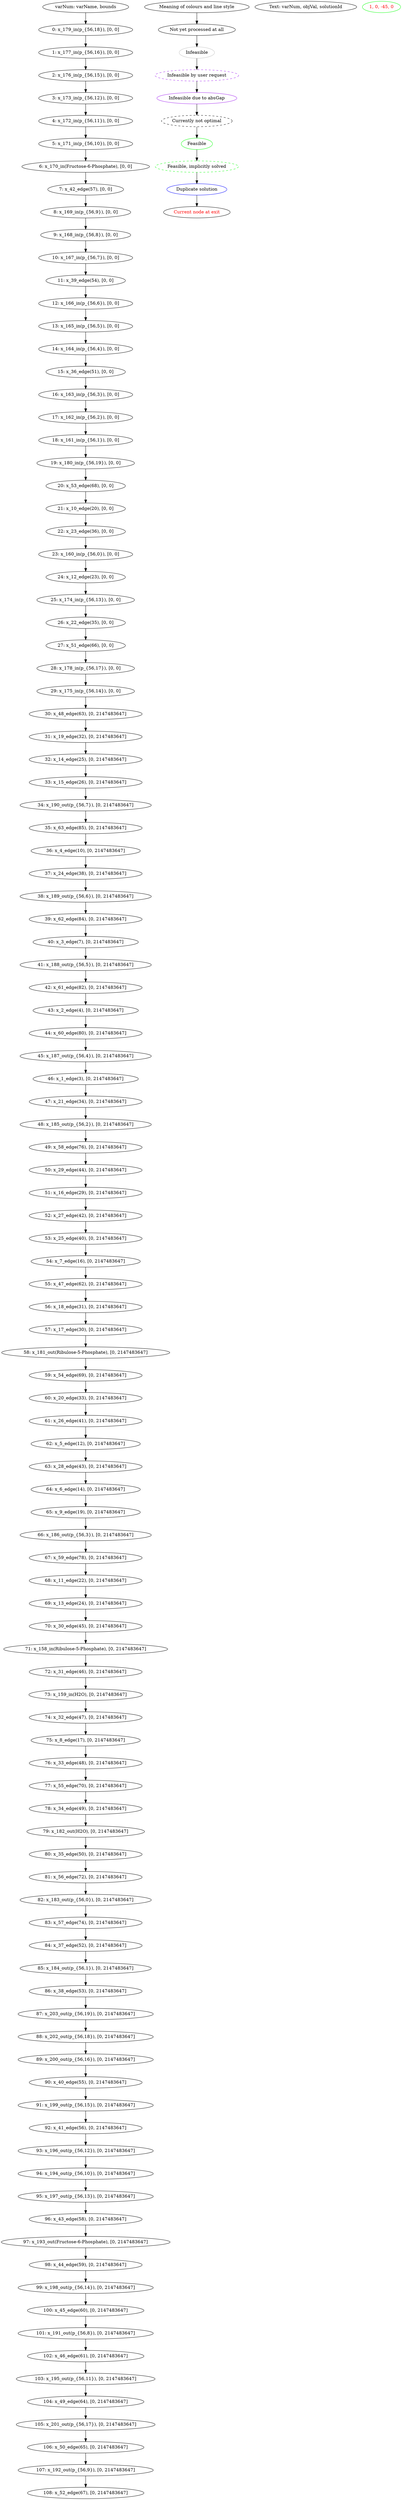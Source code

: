 digraph g {
legend_varNames [ label="varNum: varName, bounds" ]
legend_varNames_0 [ label="0: x_179_in(p_{56,18}), [0, 0]" ]
legend_varNames_1 [ label="1: x_177_in(p_{56,16}), [0, 0]" ]
legend_varNames_2 [ label="2: x_176_in(p_{56,15}), [0, 0]" ]
legend_varNames_3 [ label="3: x_173_in(p_{56,12}), [0, 0]" ]
legend_varNames_4 [ label="4: x_172_in(p_{56,11}), [0, 0]" ]
legend_varNames_5 [ label="5: x_171_in(p_{56,10}), [0, 0]" ]
legend_varNames_6 [ label="6: x_170_in(Fructose-6-Phosphate), [0, 0]" ]
legend_varNames_7 [ label="7: x_42_edge(57), [0, 0]" ]
legend_varNames_8 [ label="8: x_169_in(p_{56,9}), [0, 0]" ]
legend_varNames_9 [ label="9: x_168_in(p_{56,8}), [0, 0]" ]
legend_varNames_10 [ label="10: x_167_in(p_{56,7}), [0, 0]" ]
legend_varNames_11 [ label="11: x_39_edge(54), [0, 0]" ]
legend_varNames_12 [ label="12: x_166_in(p_{56,6}), [0, 0]" ]
legend_varNames_13 [ label="13: x_165_in(p_{56,5}), [0, 0]" ]
legend_varNames_14 [ label="14: x_164_in(p_{56,4}), [0, 0]" ]
legend_varNames_15 [ label="15: x_36_edge(51), [0, 0]" ]
legend_varNames_16 [ label="16: x_163_in(p_{56,3}), [0, 0]" ]
legend_varNames_17 [ label="17: x_162_in(p_{56,2}), [0, 0]" ]
legend_varNames_18 [ label="18: x_161_in(p_{56,1}), [0, 0]" ]
legend_varNames_19 [ label="19: x_180_in(p_{56,19}), [0, 0]" ]
legend_varNames_20 [ label="20: x_53_edge(68), [0, 0]" ]
legend_varNames_21 [ label="21: x_10_edge(20), [0, 0]" ]
legend_varNames_22 [ label="22: x_23_edge(36), [0, 0]" ]
legend_varNames_23 [ label="23: x_160_in(p_{56,0}), [0, 0]" ]
legend_varNames_24 [ label="24: x_12_edge(23), [0, 0]" ]
legend_varNames_25 [ label="25: x_174_in(p_{56,13}), [0, 0]" ]
legend_varNames_26 [ label="26: x_22_edge(35), [0, 0]" ]
legend_varNames_27 [ label="27: x_51_edge(66), [0, 0]" ]
legend_varNames_28 [ label="28: x_178_in(p_{56,17}), [0, 0]" ]
legend_varNames_29 [ label="29: x_175_in(p_{56,14}), [0, 0]" ]
legend_varNames_30 [ label="30: x_48_edge(63), [0, 2147483647]" ]
legend_varNames_31 [ label="31: x_19_edge(32), [0, 2147483647]" ]
legend_varNames_32 [ label="32: x_14_edge(25), [0, 2147483647]" ]
legend_varNames_33 [ label="33: x_15_edge(26), [0, 2147483647]" ]
legend_varNames_34 [ label="34: x_190_out(p_{56,7}), [0, 2147483647]" ]
legend_varNames_35 [ label="35: x_63_edge(85), [0, 2147483647]" ]
legend_varNames_36 [ label="36: x_4_edge(10), [0, 2147483647]" ]
legend_varNames_37 [ label="37: x_24_edge(38), [0, 2147483647]" ]
legend_varNames_38 [ label="38: x_189_out(p_{56,6}), [0, 2147483647]" ]
legend_varNames_39 [ label="39: x_62_edge(84), [0, 2147483647]" ]
legend_varNames_40 [ label="40: x_3_edge(7), [0, 2147483647]" ]
legend_varNames_41 [ label="41: x_188_out(p_{56,5}), [0, 2147483647]" ]
legend_varNames_42 [ label="42: x_61_edge(82), [0, 2147483647]" ]
legend_varNames_43 [ label="43: x_2_edge(4), [0, 2147483647]" ]
legend_varNames_44 [ label="44: x_60_edge(80), [0, 2147483647]" ]
legend_varNames_45 [ label="45: x_187_out(p_{56,4}), [0, 2147483647]" ]
legend_varNames_46 [ label="46: x_1_edge(3), [0, 2147483647]" ]
legend_varNames_47 [ label="47: x_21_edge(34), [0, 2147483647]" ]
legend_varNames_48 [ label="48: x_185_out(p_{56,2}), [0, 2147483647]" ]
legend_varNames_49 [ label="49: x_58_edge(76), [0, 2147483647]" ]
legend_varNames_50 [ label="50: x_29_edge(44), [0, 2147483647]" ]
legend_varNames_51 [ label="51: x_16_edge(29), [0, 2147483647]" ]
legend_varNames_52 [ label="52: x_27_edge(42), [0, 2147483647]" ]
legend_varNames_53 [ label="53: x_25_edge(40), [0, 2147483647]" ]
legend_varNames_54 [ label="54: x_7_edge(16), [0, 2147483647]" ]
legend_varNames_55 [ label="55: x_47_edge(62), [0, 2147483647]" ]
legend_varNames_56 [ label="56: x_18_edge(31), [0, 2147483647]" ]
legend_varNames_57 [ label="57: x_17_edge(30), [0, 2147483647]" ]
legend_varNames_58 [ label="58: x_181_out(Ribulose-5-Phosphate), [0, 2147483647]" ]
legend_varNames_59 [ label="59: x_54_edge(69), [0, 2147483647]" ]
legend_varNames_60 [ label="60: x_20_edge(33), [0, 2147483647]" ]
legend_varNames_61 [ label="61: x_26_edge(41), [0, 2147483647]" ]
legend_varNames_62 [ label="62: x_5_edge(12), [0, 2147483647]" ]
legend_varNames_63 [ label="63: x_28_edge(43), [0, 2147483647]" ]
legend_varNames_64 [ label="64: x_6_edge(14), [0, 2147483647]" ]
legend_varNames_65 [ label="65: x_9_edge(19), [0, 2147483647]" ]
legend_varNames_66 [ label="66: x_186_out(p_{56,3}), [0, 2147483647]" ]
legend_varNames_67 [ label="67: x_59_edge(78), [0, 2147483647]" ]
legend_varNames_68 [ label="68: x_11_edge(22), [0, 2147483647]" ]
legend_varNames_69 [ label="69: x_13_edge(24), [0, 2147483647]" ]
legend_varNames_70 [ label="70: x_30_edge(45), [0, 2147483647]" ]
legend_varNames_71 [ label="71: x_158_in(Ribulose-5-Phosphate), [0, 2147483647]" ]
legend_varNames_72 [ label="72: x_31_edge(46), [0, 2147483647]" ]
legend_varNames_73 [ label="73: x_159_in(H2O), [0, 2147483647]" ]
legend_varNames_74 [ label="74: x_32_edge(47), [0, 2147483647]" ]
legend_varNames_75 [ label="75: x_8_edge(17), [0, 2147483647]" ]
legend_varNames_76 [ label="76: x_33_edge(48), [0, 2147483647]" ]
legend_varNames_77 [ label="77: x_55_edge(70), [0, 2147483647]" ]
legend_varNames_78 [ label="78: x_34_edge(49), [0, 2147483647]" ]
legend_varNames_79 [ label="79: x_182_out(H2O), [0, 2147483647]" ]
legend_varNames_80 [ label="80: x_35_edge(50), [0, 2147483647]" ]
legend_varNames_81 [ label="81: x_56_edge(72), [0, 2147483647]" ]
legend_varNames_82 [ label="82: x_183_out(p_{56,0}), [0, 2147483647]" ]
legend_varNames_83 [ label="83: x_57_edge(74), [0, 2147483647]" ]
legend_varNames_84 [ label="84: x_37_edge(52), [0, 2147483647]" ]
legend_varNames_85 [ label="85: x_184_out(p_{56,1}), [0, 2147483647]" ]
legend_varNames_86 [ label="86: x_38_edge(53), [0, 2147483647]" ]
legend_varNames_87 [ label="87: x_203_out(p_{56,19}), [0, 2147483647]" ]
legend_varNames_88 [ label="88: x_202_out(p_{56,18}), [0, 2147483647]" ]
legend_varNames_89 [ label="89: x_200_out(p_{56,16}), [0, 2147483647]" ]
legend_varNames_90 [ label="90: x_40_edge(55), [0, 2147483647]" ]
legend_varNames_91 [ label="91: x_199_out(p_{56,15}), [0, 2147483647]" ]
legend_varNames_92 [ label="92: x_41_edge(56), [0, 2147483647]" ]
legend_varNames_93 [ label="93: x_196_out(p_{56,12}), [0, 2147483647]" ]
legend_varNames_94 [ label="94: x_194_out(p_{56,10}), [0, 2147483647]" ]
legend_varNames_95 [ label="95: x_197_out(p_{56,13}), [0, 2147483647]" ]
legend_varNames_96 [ label="96: x_43_edge(58), [0, 2147483647]" ]
legend_varNames_97 [ label="97: x_193_out(Fructose-6-Phosphate), [0, 2147483647]" ]
legend_varNames_98 [ label="98: x_44_edge(59), [0, 2147483647]" ]
legend_varNames_99 [ label="99: x_198_out(p_{56,14}), [0, 2147483647]" ]
legend_varNames_100 [ label="100: x_45_edge(60), [0, 2147483647]" ]
legend_varNames_101 [ label="101: x_191_out(p_{56,8}), [0, 2147483647]" ]
legend_varNames_102 [ label="102: x_46_edge(61), [0, 2147483647]" ]
legend_varNames_103 [ label="103: x_195_out(p_{56,11}), [0, 2147483647]" ]
legend_varNames_104 [ label="104: x_49_edge(64), [0, 2147483647]" ]
legend_varNames_105 [ label="105: x_201_out(p_{56,17}), [0, 2147483647]" ]
legend_varNames_106 [ label="106: x_50_edge(65), [0, 2147483647]" ]
legend_varNames_107 [ label="107: x_192_out(p_{56,9}), [0, 2147483647]" ]
legend_varNames_108 [ label="108: x_52_edge(67), [0, 2147483647]" ]
legend_varNames -> legend_varNames_0
legend_varNames_0 -> legend_varNames_1
legend_varNames_1 -> legend_varNames_2
legend_varNames_2 -> legend_varNames_3
legend_varNames_3 -> legend_varNames_4
legend_varNames_4 -> legend_varNames_5
legend_varNames_5 -> legend_varNames_6
legend_varNames_6 -> legend_varNames_7
legend_varNames_7 -> legend_varNames_8
legend_varNames_8 -> legend_varNames_9
legend_varNames_9 -> legend_varNames_10
legend_varNames_10 -> legend_varNames_11
legend_varNames_11 -> legend_varNames_12
legend_varNames_12 -> legend_varNames_13
legend_varNames_13 -> legend_varNames_14
legend_varNames_14 -> legend_varNames_15
legend_varNames_15 -> legend_varNames_16
legend_varNames_16 -> legend_varNames_17
legend_varNames_17 -> legend_varNames_18
legend_varNames_18 -> legend_varNames_19
legend_varNames_19 -> legend_varNames_20
legend_varNames_20 -> legend_varNames_21
legend_varNames_21 -> legend_varNames_22
legend_varNames_22 -> legend_varNames_23
legend_varNames_23 -> legend_varNames_24
legend_varNames_24 -> legend_varNames_25
legend_varNames_25 -> legend_varNames_26
legend_varNames_26 -> legend_varNames_27
legend_varNames_27 -> legend_varNames_28
legend_varNames_28 -> legend_varNames_29
legend_varNames_29 -> legend_varNames_30
legend_varNames_30 -> legend_varNames_31
legend_varNames_31 -> legend_varNames_32
legend_varNames_32 -> legend_varNames_33
legend_varNames_33 -> legend_varNames_34
legend_varNames_34 -> legend_varNames_35
legend_varNames_35 -> legend_varNames_36
legend_varNames_36 -> legend_varNames_37
legend_varNames_37 -> legend_varNames_38
legend_varNames_38 -> legend_varNames_39
legend_varNames_39 -> legend_varNames_40
legend_varNames_40 -> legend_varNames_41
legend_varNames_41 -> legend_varNames_42
legend_varNames_42 -> legend_varNames_43
legend_varNames_43 -> legend_varNames_44
legend_varNames_44 -> legend_varNames_45
legend_varNames_45 -> legend_varNames_46
legend_varNames_46 -> legend_varNames_47
legend_varNames_47 -> legend_varNames_48
legend_varNames_48 -> legend_varNames_49
legend_varNames_49 -> legend_varNames_50
legend_varNames_50 -> legend_varNames_51
legend_varNames_51 -> legend_varNames_52
legend_varNames_52 -> legend_varNames_53
legend_varNames_53 -> legend_varNames_54
legend_varNames_54 -> legend_varNames_55
legend_varNames_55 -> legend_varNames_56
legend_varNames_56 -> legend_varNames_57
legend_varNames_57 -> legend_varNames_58
legend_varNames_58 -> legend_varNames_59
legend_varNames_59 -> legend_varNames_60
legend_varNames_60 -> legend_varNames_61
legend_varNames_61 -> legend_varNames_62
legend_varNames_62 -> legend_varNames_63
legend_varNames_63 -> legend_varNames_64
legend_varNames_64 -> legend_varNames_65
legend_varNames_65 -> legend_varNames_66
legend_varNames_66 -> legend_varNames_67
legend_varNames_67 -> legend_varNames_68
legend_varNames_68 -> legend_varNames_69
legend_varNames_69 -> legend_varNames_70
legend_varNames_70 -> legend_varNames_71
legend_varNames_71 -> legend_varNames_72
legend_varNames_72 -> legend_varNames_73
legend_varNames_73 -> legend_varNames_74
legend_varNames_74 -> legend_varNames_75
legend_varNames_75 -> legend_varNames_76
legend_varNames_76 -> legend_varNames_77
legend_varNames_77 -> legend_varNames_78
legend_varNames_78 -> legend_varNames_79
legend_varNames_79 -> legend_varNames_80
legend_varNames_80 -> legend_varNames_81
legend_varNames_81 -> legend_varNames_82
legend_varNames_82 -> legend_varNames_83
legend_varNames_83 -> legend_varNames_84
legend_varNames_84 -> legend_varNames_85
legend_varNames_85 -> legend_varNames_86
legend_varNames_86 -> legend_varNames_87
legend_varNames_87 -> legend_varNames_88
legend_varNames_88 -> legend_varNames_89
legend_varNames_89 -> legend_varNames_90
legend_varNames_90 -> legend_varNames_91
legend_varNames_91 -> legend_varNames_92
legend_varNames_92 -> legend_varNames_93
legend_varNames_93 -> legend_varNames_94
legend_varNames_94 -> legend_varNames_95
legend_varNames_95 -> legend_varNames_96
legend_varNames_96 -> legend_varNames_97
legend_varNames_97 -> legend_varNames_98
legend_varNames_98 -> legend_varNames_99
legend_varNames_99 -> legend_varNames_100
legend_varNames_100 -> legend_varNames_101
legend_varNames_101 -> legend_varNames_102
legend_varNames_102 -> legend_varNames_103
legend_varNames_103 -> legend_varNames_104
legend_varNames_104 -> legend_varNames_105
legend_varNames_105 -> legend_varNames_106
legend_varNames_106 -> legend_varNames_107
legend_varNames_107 -> legend_varNames_108
legend_colours_0 [ label="Meaning of colours and line style" ]
legend_colours_1 [ label="Not yet processed at all"  ]
legend_colours_0 -> legend_colours_1
legend_colours_2 [ label="Infeasible" color=gray ]
legend_colours_1 -> legend_colours_2
legend_colours_3 [ label="Infeasible by user request" color=purple style=dashed ]
legend_colours_2 -> legend_colours_3
legend_colours_4 [ label="Infeasible due to absGap" color=purple ]
legend_colours_3 -> legend_colours_4
legend_colours_5 [ label="Currently not optimal" style=dashed ]
legend_colours_4 -> legend_colours_5
legend_colours_6 [ label="Feasible" color=green ]
legend_colours_5 -> legend_colours_6
legend_colours_7 [ label="Feasible, implicitly solved" color=green style=dashed ]
legend_colours_6 -> legend_colours_7
legend_colours_8 [ label="Duplicate solution" color=blue ]
legend_colours_7 -> legend_colours_8
legend_colours_9 [ label="Current node at exit" fontcolor=red ]
legend_colours_8 -> legend_colours_9
legend_text [ label="Text: varNum, objVal, solutionId" ]
1 [ label="1, 0, -45, 0" color=green fontcolor=red ] 
}
